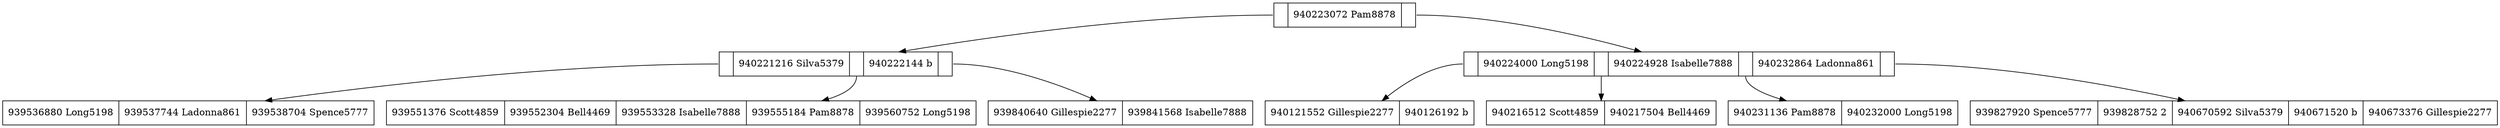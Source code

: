 digraph G {
node[shape=record]
		//Agregar Nodos Rama
R0x7f81380aaa60[label="<C1>|940223072 
 Pam8878|<C2>"];
R0x7f81380aa320[label="<C1>|940221216 
 Silva5379|<C2>|940222144 
 b|<C3>"];
R0x7f81380031f0[label="939536880 
 Long5198|939537744 
 Ladonna861|939538704 
 Spence5777"];
R0x7f8138006a90[label="939551376 
 Scott4859|939552304 
 Bell4469|939553328 
 Isabelle7888|939555184 
 Pam8878|939560752 
 Long5198"];
R0x7f813804d480[label="939840640 
 Gillespie2277|939841568 
 Isabelle7888"];
R0x7f81380aae00[label="<C1>|940224000 
 Long5198|<C2>|940224928 
 Isabelle7888|<C3>|940232864 
 Ladonna861|<C4>"];
R0x7f8138091dd0[label="940121552 
 Gillespie2277|940126192 
 b"];
R0x7f81380a90c0[label="940216512 
 Scott4859|940217504 
 Bell4469"];
R0x7f81380ac9e0[label="940231136 
 Pam8878|940232000 
 Long5198"];
R0x7f813804a2d0[label="939827920 
 Spence5777|939828752 
 2|940670592 
 Silva5379|940671520 
 b|940673376 
 Gillespie2277"];
		//Agregar conexiones
R0x7f81380aaa60:C1->R0x7f81380aa320;
R0x7f81380aa320:C1->R0x7f81380031f0;
R0x7f81380aa320:C2->R0x7f8138006a90;
R0x7f81380aa320:C3->R0x7f813804d480;
R0x7f81380aaa60:C2->R0x7f81380aae00;
R0x7f81380aae00:C1->R0x7f8138091dd0;
R0x7f81380aae00:C2->R0x7f81380a90c0;
R0x7f81380aae00:C3->R0x7f81380ac9e0;
R0x7f81380aae00:C4->R0x7f813804a2d0;
}